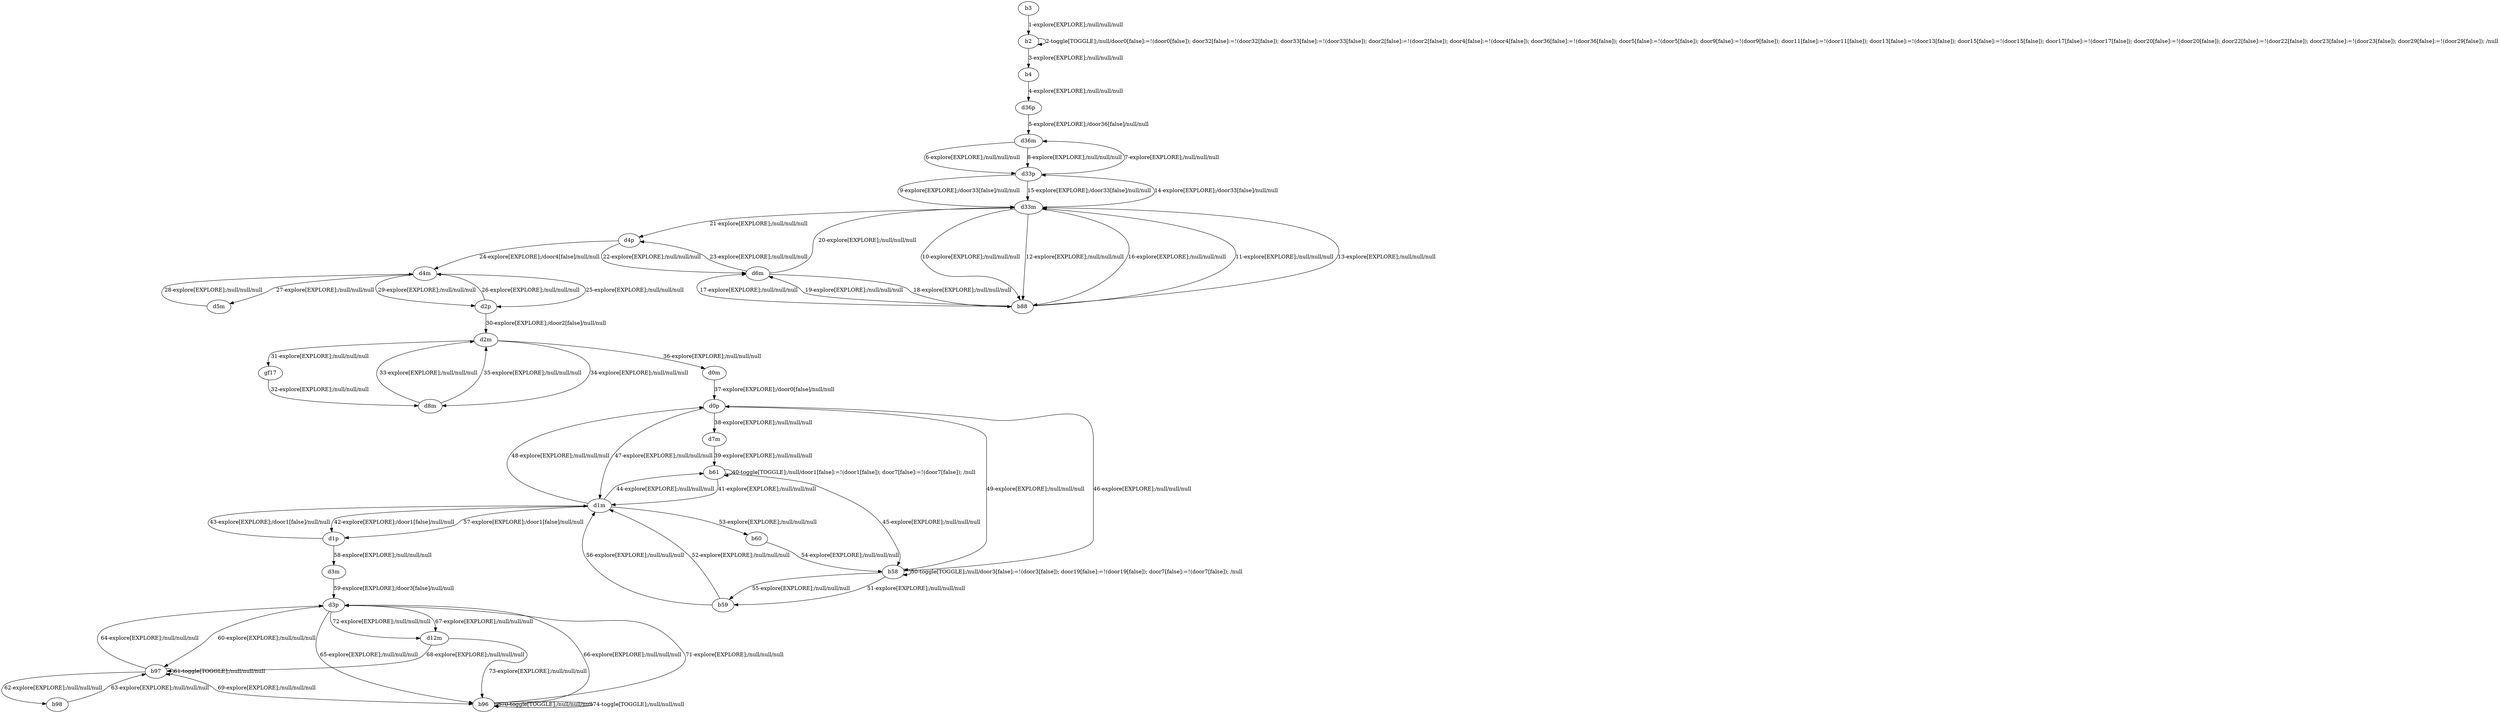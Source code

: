 # Total number of goals covered by this test: 1
# d12m --> b96

digraph g {
"b3" -> "b2" [label = "1-explore[EXPLORE];/null/null/null"];
"b2" -> "b2" [label = "2-toggle[TOGGLE];/null/door0[false]:=!(door0[false]); door32[false]:=!(door32[false]); door33[false]:=!(door33[false]); door2[false]:=!(door2[false]); door4[false]:=!(door4[false]); door36[false]:=!(door36[false]); door5[false]:=!(door5[false]); door9[false]:=!(door9[false]); door11[false]:=!(door11[false]); door13[false]:=!(door13[false]); door15[false]:=!(door15[false]); door17[false]:=!(door17[false]); door20[false]:=!(door20[false]); door22[false]:=!(door22[false]); door23[false]:=!(door23[false]); door29[false]:=!(door29[false]); /null"];
"b2" -> "b4" [label = "3-explore[EXPLORE];/null/null/null"];
"b4" -> "d36p" [label = "4-explore[EXPLORE];/null/null/null"];
"d36p" -> "d36m" [label = "5-explore[EXPLORE];/door36[false]/null/null"];
"d36m" -> "d33p" [label = "6-explore[EXPLORE];/null/null/null"];
"d33p" -> "d36m" [label = "7-explore[EXPLORE];/null/null/null"];
"d36m" -> "d33p" [label = "8-explore[EXPLORE];/null/null/null"];
"d33p" -> "d33m" [label = "9-explore[EXPLORE];/door33[false]/null/null"];
"d33m" -> "b88" [label = "10-explore[EXPLORE];/null/null/null"];
"b88" -> "d33m" [label = "11-explore[EXPLORE];/null/null/null"];
"d33m" -> "b88" [label = "12-explore[EXPLORE];/null/null/null"];
"b88" -> "d33m" [label = "13-explore[EXPLORE];/null/null/null"];
"d33m" -> "d33p" [label = "14-explore[EXPLORE];/door33[false]/null/null"];
"d33p" -> "d33m" [label = "15-explore[EXPLORE];/door33[false]/null/null"];
"d33m" -> "b88" [label = "16-explore[EXPLORE];/null/null/null"];
"b88" -> "d6m" [label = "17-explore[EXPLORE];/null/null/null"];
"d6m" -> "b88" [label = "18-explore[EXPLORE];/null/null/null"];
"b88" -> "d6m" [label = "19-explore[EXPLORE];/null/null/null"];
"d6m" -> "d33m" [label = "20-explore[EXPLORE];/null/null/null"];
"d33m" -> "d4p" [label = "21-explore[EXPLORE];/null/null/null"];
"d4p" -> "d6m" [label = "22-explore[EXPLORE];/null/null/null"];
"d6m" -> "d4p" [label = "23-explore[EXPLORE];/null/null/null"];
"d4p" -> "d4m" [label = "24-explore[EXPLORE];/door4[false]/null/null"];
"d4m" -> "d2p" [label = "25-explore[EXPLORE];/null/null/null"];
"d2p" -> "d4m" [label = "26-explore[EXPLORE];/null/null/null"];
"d4m" -> "d5m" [label = "27-explore[EXPLORE];/null/null/null"];
"d5m" -> "d4m" [label = "28-explore[EXPLORE];/null/null/null"];
"d4m" -> "d2p" [label = "29-explore[EXPLORE];/null/null/null"];
"d2p" -> "d2m" [label = "30-explore[EXPLORE];/door2[false]/null/null"];
"d2m" -> "gf17" [label = "31-explore[EXPLORE];/null/null/null"];
"gf17" -> "d8m" [label = "32-explore[EXPLORE];/null/null/null"];
"d8m" -> "d2m" [label = "33-explore[EXPLORE];/null/null/null"];
"d2m" -> "d8m" [label = "34-explore[EXPLORE];/null/null/null"];
"d8m" -> "d2m" [label = "35-explore[EXPLORE];/null/null/null"];
"d2m" -> "d0m" [label = "36-explore[EXPLORE];/null/null/null"];
"d0m" -> "d0p" [label = "37-explore[EXPLORE];/door0[false]/null/null"];
"d0p" -> "d7m" [label = "38-explore[EXPLORE];/null/null/null"];
"d7m" -> "b61" [label = "39-explore[EXPLORE];/null/null/null"];
"b61" -> "b61" [label = "40-toggle[TOGGLE];/null/door1[false]:=!(door1[false]); door7[false]:=!(door7[false]); /null"];
"b61" -> "d1m" [label = "41-explore[EXPLORE];/null/null/null"];
"d1m" -> "d1p" [label = "42-explore[EXPLORE];/door1[false]/null/null"];
"d1p" -> "d1m" [label = "43-explore[EXPLORE];/door1[false]/null/null"];
"d1m" -> "b61" [label = "44-explore[EXPLORE];/null/null/null"];
"b61" -> "b58" [label = "45-explore[EXPLORE];/null/null/null"];
"b58" -> "d0p" [label = "46-explore[EXPLORE];/null/null/null"];
"d0p" -> "d1m" [label = "47-explore[EXPLORE];/null/null/null"];
"d1m" -> "d0p" [label = "48-explore[EXPLORE];/null/null/null"];
"d0p" -> "b58" [label = "49-explore[EXPLORE];/null/null/null"];
"b58" -> "b58" [label = "50-toggle[TOGGLE];/null/door3[false]:=!(door3[false]); door19[false]:=!(door19[false]); door7[false]:=!(door7[false]); /null"];
"b58" -> "b59" [label = "51-explore[EXPLORE];/null/null/null"];
"b59" -> "d1m" [label = "52-explore[EXPLORE];/null/null/null"];
"d1m" -> "b60" [label = "53-explore[EXPLORE];/null/null/null"];
"b60" -> "b58" [label = "54-explore[EXPLORE];/null/null/null"];
"b58" -> "b59" [label = "55-explore[EXPLORE];/null/null/null"];
"b59" -> "d1m" [label = "56-explore[EXPLORE];/null/null/null"];
"d1m" -> "d1p" [label = "57-explore[EXPLORE];/door1[false]/null/null"];
"d1p" -> "d3m" [label = "58-explore[EXPLORE];/null/null/null"];
"d3m" -> "d3p" [label = "59-explore[EXPLORE];/door3[false]/null/null"];
"d3p" -> "b97" [label = "60-explore[EXPLORE];/null/null/null"];
"b97" -> "b97" [label = "61-toggle[TOGGLE];/null/null/null"];
"b97" -> "b98" [label = "62-explore[EXPLORE];/null/null/null"];
"b98" -> "b97" [label = "63-explore[EXPLORE];/null/null/null"];
"b97" -> "d3p" [label = "64-explore[EXPLORE];/null/null/null"];
"d3p" -> "b96" [label = "65-explore[EXPLORE];/null/null/null"];
"b96" -> "d3p" [label = "66-explore[EXPLORE];/null/null/null"];
"d3p" -> "d12m" [label = "67-explore[EXPLORE];/null/null/null"];
"d12m" -> "b97" [label = "68-explore[EXPLORE];/null/null/null"];
"b97" -> "b96" [label = "69-explore[EXPLORE];/null/null/null"];
"b96" -> "b96" [label = "70-toggle[TOGGLE];/null/null/null"];
"b96" -> "d3p" [label = "71-explore[EXPLORE];/null/null/null"];
"d3p" -> "d12m" [label = "72-explore[EXPLORE];/null/null/null"];
"d12m" -> "b96" [label = "73-explore[EXPLORE];/null/null/null"];
"b96" -> "b96" [label = "74-toggle[TOGGLE];/null/null/null"];
}